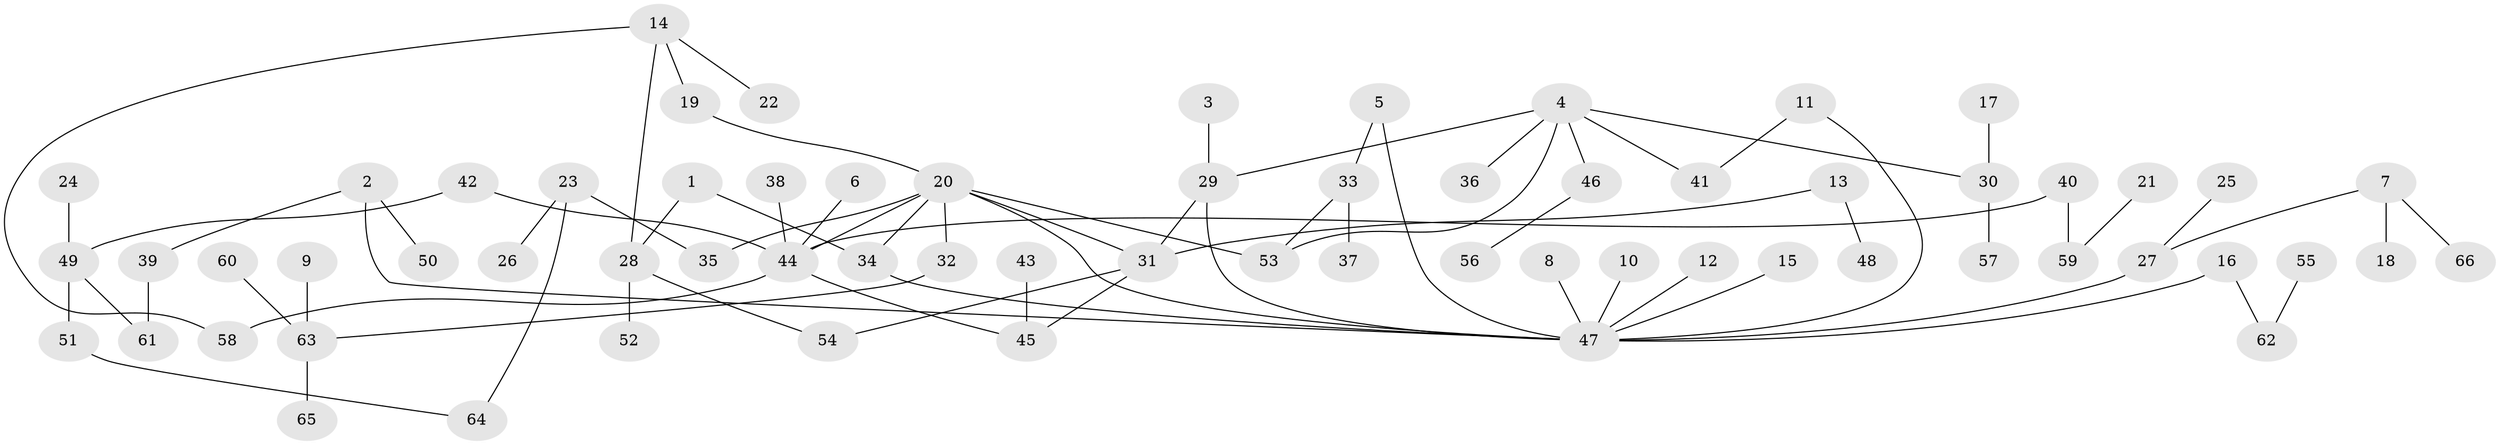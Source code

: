 // original degree distribution, {7: 0.015267175572519083, 9: 0.007633587786259542, 4: 0.061068702290076333, 2: 0.3053435114503817, 5: 0.030534351145038167, 8: 0.007633587786259542, 3: 0.16793893129770993, 1: 0.40458015267175573}
// Generated by graph-tools (version 1.1) at 2025/49/03/09/25 03:49:20]
// undirected, 66 vertices, 76 edges
graph export_dot {
graph [start="1"]
  node [color=gray90,style=filled];
  1;
  2;
  3;
  4;
  5;
  6;
  7;
  8;
  9;
  10;
  11;
  12;
  13;
  14;
  15;
  16;
  17;
  18;
  19;
  20;
  21;
  22;
  23;
  24;
  25;
  26;
  27;
  28;
  29;
  30;
  31;
  32;
  33;
  34;
  35;
  36;
  37;
  38;
  39;
  40;
  41;
  42;
  43;
  44;
  45;
  46;
  47;
  48;
  49;
  50;
  51;
  52;
  53;
  54;
  55;
  56;
  57;
  58;
  59;
  60;
  61;
  62;
  63;
  64;
  65;
  66;
  1 -- 28 [weight=1.0];
  1 -- 34 [weight=1.0];
  2 -- 39 [weight=1.0];
  2 -- 47 [weight=1.0];
  2 -- 50 [weight=1.0];
  3 -- 29 [weight=1.0];
  4 -- 29 [weight=1.0];
  4 -- 30 [weight=1.0];
  4 -- 36 [weight=1.0];
  4 -- 41 [weight=1.0];
  4 -- 46 [weight=1.0];
  4 -- 53 [weight=1.0];
  5 -- 33 [weight=1.0];
  5 -- 47 [weight=1.0];
  6 -- 44 [weight=1.0];
  7 -- 18 [weight=1.0];
  7 -- 27 [weight=1.0];
  7 -- 66 [weight=1.0];
  8 -- 47 [weight=1.0];
  9 -- 63 [weight=1.0];
  10 -- 47 [weight=1.0];
  11 -- 41 [weight=1.0];
  11 -- 47 [weight=1.0];
  12 -- 47 [weight=1.0];
  13 -- 31 [weight=1.0];
  13 -- 48 [weight=1.0];
  14 -- 19 [weight=1.0];
  14 -- 22 [weight=1.0];
  14 -- 28 [weight=1.0];
  14 -- 58 [weight=1.0];
  15 -- 47 [weight=1.0];
  16 -- 47 [weight=1.0];
  16 -- 62 [weight=1.0];
  17 -- 30 [weight=1.0];
  19 -- 20 [weight=1.0];
  20 -- 31 [weight=1.0];
  20 -- 32 [weight=1.0];
  20 -- 34 [weight=1.0];
  20 -- 35 [weight=1.0];
  20 -- 44 [weight=1.0];
  20 -- 47 [weight=1.0];
  20 -- 53 [weight=1.0];
  21 -- 59 [weight=1.0];
  23 -- 26 [weight=1.0];
  23 -- 35 [weight=1.0];
  23 -- 64 [weight=1.0];
  24 -- 49 [weight=1.0];
  25 -- 27 [weight=1.0];
  27 -- 47 [weight=1.0];
  28 -- 52 [weight=1.0];
  28 -- 54 [weight=1.0];
  29 -- 31 [weight=1.0];
  29 -- 47 [weight=1.0];
  30 -- 57 [weight=1.0];
  31 -- 45 [weight=1.0];
  31 -- 54 [weight=1.0];
  32 -- 63 [weight=1.0];
  33 -- 37 [weight=1.0];
  33 -- 53 [weight=1.0];
  34 -- 47 [weight=1.0];
  38 -- 44 [weight=1.0];
  39 -- 61 [weight=1.0];
  40 -- 44 [weight=1.0];
  40 -- 59 [weight=1.0];
  42 -- 44 [weight=1.0];
  42 -- 49 [weight=1.0];
  43 -- 45 [weight=1.0];
  44 -- 45 [weight=1.0];
  44 -- 58 [weight=1.0];
  46 -- 56 [weight=1.0];
  49 -- 51 [weight=1.0];
  49 -- 61 [weight=1.0];
  51 -- 64 [weight=1.0];
  55 -- 62 [weight=1.0];
  60 -- 63 [weight=1.0];
  63 -- 65 [weight=1.0];
}
